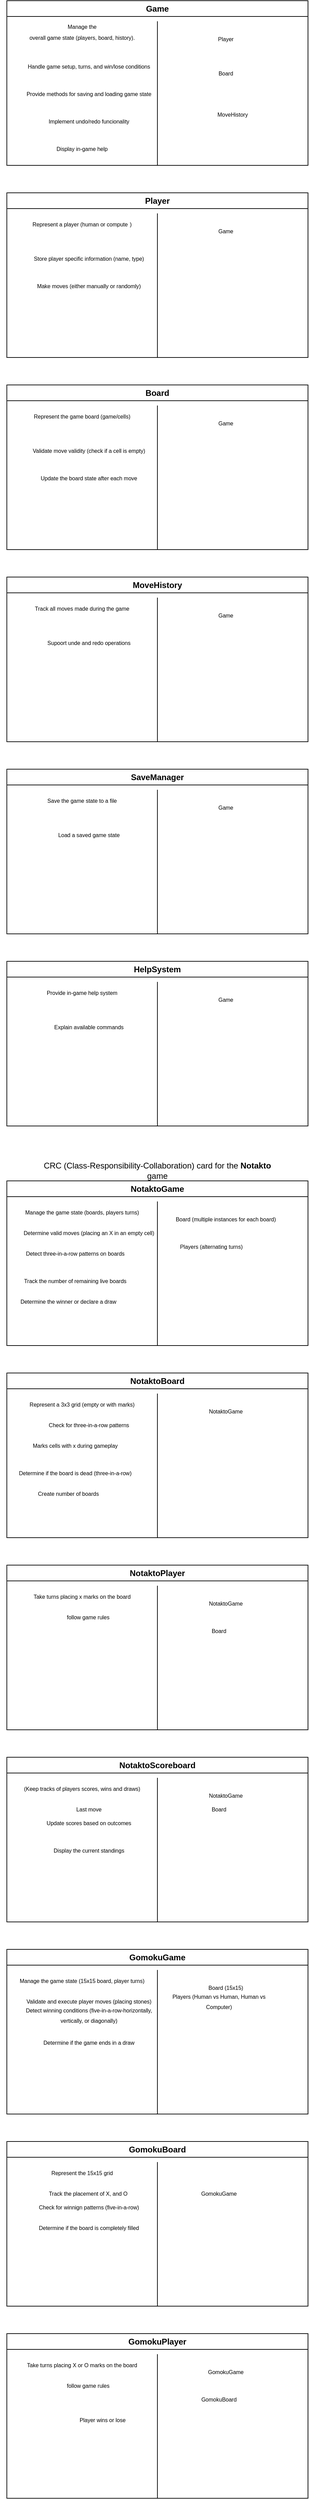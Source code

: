 <mxfile version="24.7.6">
  <diagram name="Page-1" id="eZLTS7B-tRtcESGNVpIM">
    <mxGraphModel dx="1050" dy="-543" grid="1" gridSize="10" guides="1" tooltips="1" connect="1" arrows="1" fold="1" page="1" pageScale="1" pageWidth="850" pageHeight="1100" math="0" shadow="0">
      <root>
        <mxCell id="0" />
        <mxCell id="1" parent="0" />
        <mxCell id="lXgtdQ9EWLSVNxKfQJXl-28" value="Game" style="swimlane;whiteSpace=wrap;html=1;" vertex="1" parent="1">
          <mxGeometry x="80" y="1120" width="440" height="240" as="geometry">
            <mxRectangle x="80" y="1120" width="70" height="30" as="alternateBounds" />
          </mxGeometry>
        </mxCell>
        <mxCell id="lXgtdQ9EWLSVNxKfQJXl-30" value="&lt;span style=&quot;line-height: 115%; font-family: Aptos, sans-serif;&quot;&gt;&lt;font style=&quot;font-size: 8px;&quot;&gt;Manage the&lt;br/&gt;overall game state (players, board, history).&lt;/font&gt;&lt;/span&gt;" style="text;html=1;align=center;verticalAlign=middle;whiteSpace=wrap;rounded=0;" vertex="1" parent="lXgtdQ9EWLSVNxKfQJXl-28">
          <mxGeometry x="10" y="30" width="200" height="30" as="geometry" />
        </mxCell>
        <mxCell id="lXgtdQ9EWLSVNxKfQJXl-31" value="&lt;font face=&quot;Aptos, sans-serif&quot;&gt;&lt;span style=&quot;font-size: 8px;&quot;&gt;Handle game setup, turns, and win/lose conditions&lt;/span&gt;&lt;/font&gt;" style="text;html=1;align=center;verticalAlign=middle;whiteSpace=wrap;rounded=0;" vertex="1" parent="lXgtdQ9EWLSVNxKfQJXl-28">
          <mxGeometry x="20" y="80" width="200" height="30" as="geometry" />
        </mxCell>
        <mxCell id="lXgtdQ9EWLSVNxKfQJXl-32" value="&lt;font face=&quot;Aptos, sans-serif&quot;&gt;&lt;span style=&quot;font-size: 8px;&quot;&gt;Provide methods for saving and loading game state&lt;/span&gt;&lt;/font&gt;" style="text;html=1;align=center;verticalAlign=middle;whiteSpace=wrap;rounded=0;" vertex="1" parent="lXgtdQ9EWLSVNxKfQJXl-28">
          <mxGeometry x="20" y="120" width="200" height="30" as="geometry" />
        </mxCell>
        <mxCell id="lXgtdQ9EWLSVNxKfQJXl-33" value="&lt;font face=&quot;Aptos, sans-serif&quot;&gt;&lt;span style=&quot;font-size: 8px;&quot;&gt;Implement undo/redo funcionality&lt;/span&gt;&lt;/font&gt;" style="text;html=1;align=center;verticalAlign=middle;whiteSpace=wrap;rounded=0;" vertex="1" parent="lXgtdQ9EWLSVNxKfQJXl-28">
          <mxGeometry x="20" y="160" width="200" height="30" as="geometry" />
        </mxCell>
        <mxCell id="lXgtdQ9EWLSVNxKfQJXl-34" value="&lt;font face=&quot;Aptos, sans-serif&quot;&gt;&lt;span style=&quot;font-size: 8px;&quot;&gt;Display in-game help&lt;/span&gt;&lt;/font&gt;" style="text;html=1;align=center;verticalAlign=middle;whiteSpace=wrap;rounded=0;" vertex="1" parent="lXgtdQ9EWLSVNxKfQJXl-28">
          <mxGeometry x="10" y="200" width="200" height="30" as="geometry" />
        </mxCell>
        <mxCell id="lXgtdQ9EWLSVNxKfQJXl-35" value="&lt;font face=&quot;Aptos, sans-serif&quot;&gt;&lt;span style=&quot;font-size: 8px;&quot;&gt;Player&lt;/span&gt;&lt;/font&gt;" style="text;html=1;align=center;verticalAlign=middle;whiteSpace=wrap;rounded=0;" vertex="1" parent="lXgtdQ9EWLSVNxKfQJXl-28">
          <mxGeometry x="240" y="40" width="160" height="30" as="geometry" />
        </mxCell>
        <mxCell id="lXgtdQ9EWLSVNxKfQJXl-36" value="&lt;font face=&quot;Aptos, sans-serif&quot;&gt;&lt;span style=&quot;font-size: 8px;&quot;&gt;Board&lt;/span&gt;&lt;/font&gt;" style="text;html=1;align=center;verticalAlign=middle;whiteSpace=wrap;rounded=0;" vertex="1" parent="lXgtdQ9EWLSVNxKfQJXl-28">
          <mxGeometry x="240" y="90" width="160" height="30" as="geometry" />
        </mxCell>
        <mxCell id="lXgtdQ9EWLSVNxKfQJXl-37" value="&lt;font face=&quot;Aptos, sans-serif&quot;&gt;&lt;span style=&quot;font-size: 8px;&quot;&gt;MoveHistory&lt;/span&gt;&lt;/font&gt;" style="text;html=1;align=center;verticalAlign=middle;whiteSpace=wrap;rounded=0;" vertex="1" parent="lXgtdQ9EWLSVNxKfQJXl-28">
          <mxGeometry x="250" y="150" width="160" height="30" as="geometry" />
        </mxCell>
        <mxCell id="lXgtdQ9EWLSVNxKfQJXl-29" value="" style="endArrow=none;html=1;rounded=0;exitX=0.5;exitY=1;exitDx=0;exitDy=0;" edge="1" parent="1" source="lXgtdQ9EWLSVNxKfQJXl-28">
          <mxGeometry width="50" height="50" relative="1" as="geometry">
            <mxPoint x="400" y="1270" as="sourcePoint" />
            <mxPoint x="300" y="1150" as="targetPoint" />
          </mxGeometry>
        </mxCell>
        <mxCell id="lXgtdQ9EWLSVNxKfQJXl-38" value="Player" style="swimlane;whiteSpace=wrap;html=1;" vertex="1" parent="1">
          <mxGeometry x="80" y="1400" width="440" height="240" as="geometry">
            <mxRectangle x="80" y="1120" width="70" height="30" as="alternateBounds" />
          </mxGeometry>
        </mxCell>
        <mxCell id="lXgtdQ9EWLSVNxKfQJXl-39" value="&lt;font face=&quot;Aptos, sans-serif&quot;&gt;&lt;span style=&quot;font-size: 8px;&quot;&gt;Represent a player (human or compute&lt;span style=&quot;white-space: pre;&quot;&gt;&#x9;&lt;/span&gt;)&lt;/span&gt;&lt;/font&gt;" style="text;html=1;align=center;verticalAlign=middle;whiteSpace=wrap;rounded=0;" vertex="1" parent="lXgtdQ9EWLSVNxKfQJXl-38">
          <mxGeometry x="10" y="30" width="200" height="30" as="geometry" />
        </mxCell>
        <mxCell id="lXgtdQ9EWLSVNxKfQJXl-40" value="&lt;font face=&quot;Aptos, sans-serif&quot;&gt;&lt;span style=&quot;font-size: 8px;&quot;&gt;Store player specific information (name, type)&lt;/span&gt;&lt;/font&gt;" style="text;html=1;align=center;verticalAlign=middle;whiteSpace=wrap;rounded=0;" vertex="1" parent="lXgtdQ9EWLSVNxKfQJXl-38">
          <mxGeometry x="20" y="80" width="200" height="30" as="geometry" />
        </mxCell>
        <mxCell id="lXgtdQ9EWLSVNxKfQJXl-41" value="&lt;font face=&quot;Aptos, sans-serif&quot;&gt;&lt;span style=&quot;font-size: 8px;&quot;&gt;Make moves (either manually or randomly)&lt;/span&gt;&lt;/font&gt;" style="text;html=1;align=center;verticalAlign=middle;whiteSpace=wrap;rounded=0;" vertex="1" parent="lXgtdQ9EWLSVNxKfQJXl-38">
          <mxGeometry x="20" y="120" width="200" height="30" as="geometry" />
        </mxCell>
        <mxCell id="lXgtdQ9EWLSVNxKfQJXl-44" value="&lt;font face=&quot;Aptos, sans-serif&quot;&gt;&lt;span style=&quot;font-size: 8px;&quot;&gt;Game&lt;/span&gt;&lt;/font&gt;" style="text;html=1;align=center;verticalAlign=middle;whiteSpace=wrap;rounded=0;" vertex="1" parent="lXgtdQ9EWLSVNxKfQJXl-38">
          <mxGeometry x="240" y="40" width="160" height="30" as="geometry" />
        </mxCell>
        <mxCell id="lXgtdQ9EWLSVNxKfQJXl-47" value="" style="endArrow=none;html=1;rounded=0;exitX=0.5;exitY=1;exitDx=0;exitDy=0;" edge="1" parent="1" source="lXgtdQ9EWLSVNxKfQJXl-38">
          <mxGeometry width="50" height="50" relative="1" as="geometry">
            <mxPoint x="400" y="1550" as="sourcePoint" />
            <mxPoint x="300" y="1430" as="targetPoint" />
          </mxGeometry>
        </mxCell>
        <mxCell id="lXgtdQ9EWLSVNxKfQJXl-48" value="Board" style="swimlane;whiteSpace=wrap;html=1;startSize=23;" vertex="1" parent="1">
          <mxGeometry x="80" y="1680" width="440" height="240" as="geometry">
            <mxRectangle x="80" y="1120" width="70" height="30" as="alternateBounds" />
          </mxGeometry>
        </mxCell>
        <mxCell id="lXgtdQ9EWLSVNxKfQJXl-49" value="&lt;font face=&quot;Aptos, sans-serif&quot;&gt;&lt;span style=&quot;font-size: 8px;&quot;&gt;Represent the game board (game/cells)&lt;/span&gt;&lt;/font&gt;" style="text;html=1;align=center;verticalAlign=middle;whiteSpace=wrap;rounded=0;" vertex="1" parent="lXgtdQ9EWLSVNxKfQJXl-48">
          <mxGeometry x="10" y="30" width="200" height="30" as="geometry" />
        </mxCell>
        <mxCell id="lXgtdQ9EWLSVNxKfQJXl-50" value="&lt;font face=&quot;Aptos, sans-serif&quot;&gt;&lt;span style=&quot;font-size: 8px;&quot;&gt;Validate move validity (check if a cell is empty)&lt;/span&gt;&lt;/font&gt;" style="text;html=1;align=center;verticalAlign=middle;whiteSpace=wrap;rounded=0;" vertex="1" parent="lXgtdQ9EWLSVNxKfQJXl-48">
          <mxGeometry x="20" y="80" width="200" height="30" as="geometry" />
        </mxCell>
        <mxCell id="lXgtdQ9EWLSVNxKfQJXl-51" value="&lt;font face=&quot;Aptos, sans-serif&quot;&gt;&lt;span style=&quot;font-size: 8px;&quot;&gt;Update the board state after each move&lt;/span&gt;&lt;/font&gt;" style="text;html=1;align=center;verticalAlign=middle;whiteSpace=wrap;rounded=0;" vertex="1" parent="lXgtdQ9EWLSVNxKfQJXl-48">
          <mxGeometry x="20" y="120" width="200" height="30" as="geometry" />
        </mxCell>
        <mxCell id="lXgtdQ9EWLSVNxKfQJXl-52" value="&lt;font face=&quot;Aptos, sans-serif&quot;&gt;&lt;span style=&quot;font-size: 8px;&quot;&gt;Game&lt;/span&gt;&lt;/font&gt;" style="text;html=1;align=center;verticalAlign=middle;whiteSpace=wrap;rounded=0;" vertex="1" parent="lXgtdQ9EWLSVNxKfQJXl-48">
          <mxGeometry x="240" y="40" width="160" height="30" as="geometry" />
        </mxCell>
        <mxCell id="lXgtdQ9EWLSVNxKfQJXl-53" value="" style="endArrow=none;html=1;rounded=0;exitX=0.5;exitY=1;exitDx=0;exitDy=0;" edge="1" parent="1" source="lXgtdQ9EWLSVNxKfQJXl-48">
          <mxGeometry width="50" height="50" relative="1" as="geometry">
            <mxPoint x="400" y="1830" as="sourcePoint" />
            <mxPoint x="300" y="1710" as="targetPoint" />
          </mxGeometry>
        </mxCell>
        <mxCell id="lXgtdQ9EWLSVNxKfQJXl-54" value="MoveHistory" style="swimlane;whiteSpace=wrap;html=1;startSize=23;" vertex="1" parent="1">
          <mxGeometry x="80" y="1960" width="440" height="240" as="geometry">
            <mxRectangle x="80" y="1120" width="70" height="30" as="alternateBounds" />
          </mxGeometry>
        </mxCell>
        <mxCell id="lXgtdQ9EWLSVNxKfQJXl-55" value="&lt;font face=&quot;Aptos, sans-serif&quot;&gt;&lt;span style=&quot;font-size: 8px;&quot;&gt;Track all moves made during the game&lt;/span&gt;&lt;/font&gt;" style="text;html=1;align=center;verticalAlign=middle;whiteSpace=wrap;rounded=0;" vertex="1" parent="lXgtdQ9EWLSVNxKfQJXl-54">
          <mxGeometry x="10" y="30" width="200" height="30" as="geometry" />
        </mxCell>
        <mxCell id="lXgtdQ9EWLSVNxKfQJXl-56" value="&lt;font face=&quot;Aptos, sans-serif&quot;&gt;&lt;span style=&quot;font-size: 8px;&quot;&gt;Supoort unde and redo operations&lt;/span&gt;&lt;/font&gt;" style="text;html=1;align=center;verticalAlign=middle;whiteSpace=wrap;rounded=0;" vertex="1" parent="lXgtdQ9EWLSVNxKfQJXl-54">
          <mxGeometry x="20" y="80" width="200" height="30" as="geometry" />
        </mxCell>
        <mxCell id="lXgtdQ9EWLSVNxKfQJXl-58" value="&lt;font face=&quot;Aptos, sans-serif&quot;&gt;&lt;span style=&quot;font-size: 8px;&quot;&gt;Game&lt;/span&gt;&lt;/font&gt;" style="text;html=1;align=center;verticalAlign=middle;whiteSpace=wrap;rounded=0;" vertex="1" parent="lXgtdQ9EWLSVNxKfQJXl-54">
          <mxGeometry x="240" y="40" width="160" height="30" as="geometry" />
        </mxCell>
        <mxCell id="lXgtdQ9EWLSVNxKfQJXl-59" value="" style="endArrow=none;html=1;rounded=0;exitX=0.5;exitY=1;exitDx=0;exitDy=0;" edge="1" parent="1" source="lXgtdQ9EWLSVNxKfQJXl-54">
          <mxGeometry width="50" height="50" relative="1" as="geometry">
            <mxPoint x="400" y="2110" as="sourcePoint" />
            <mxPoint x="300" y="1990" as="targetPoint" />
          </mxGeometry>
        </mxCell>
        <mxCell id="lXgtdQ9EWLSVNxKfQJXl-60" value="SaveManager" style="swimlane;whiteSpace=wrap;html=1;startSize=23;" vertex="1" parent="1">
          <mxGeometry x="80" y="2240" width="440" height="240" as="geometry">
            <mxRectangle x="80" y="1120" width="70" height="30" as="alternateBounds" />
          </mxGeometry>
        </mxCell>
        <mxCell id="lXgtdQ9EWLSVNxKfQJXl-61" value="&lt;font face=&quot;Aptos, sans-serif&quot;&gt;&lt;span style=&quot;font-size: 8px;&quot;&gt;Save the game state to a file&lt;/span&gt;&lt;/font&gt;" style="text;html=1;align=center;verticalAlign=middle;whiteSpace=wrap;rounded=0;" vertex="1" parent="lXgtdQ9EWLSVNxKfQJXl-60">
          <mxGeometry x="10" y="30" width="200" height="30" as="geometry" />
        </mxCell>
        <mxCell id="lXgtdQ9EWLSVNxKfQJXl-62" value="&lt;font face=&quot;Aptos, sans-serif&quot;&gt;&lt;span style=&quot;font-size: 8px;&quot;&gt;Load a saved game state&lt;/span&gt;&lt;/font&gt;" style="text;html=1;align=center;verticalAlign=middle;whiteSpace=wrap;rounded=0;" vertex="1" parent="lXgtdQ9EWLSVNxKfQJXl-60">
          <mxGeometry x="20" y="80" width="200" height="30" as="geometry" />
        </mxCell>
        <mxCell id="lXgtdQ9EWLSVNxKfQJXl-63" value="&lt;font face=&quot;Aptos, sans-serif&quot;&gt;&lt;span style=&quot;font-size: 8px;&quot;&gt;Game&lt;/span&gt;&lt;/font&gt;" style="text;html=1;align=center;verticalAlign=middle;whiteSpace=wrap;rounded=0;" vertex="1" parent="lXgtdQ9EWLSVNxKfQJXl-60">
          <mxGeometry x="240" y="40" width="160" height="30" as="geometry" />
        </mxCell>
        <mxCell id="lXgtdQ9EWLSVNxKfQJXl-64" value="" style="endArrow=none;html=1;rounded=0;exitX=0.5;exitY=1;exitDx=0;exitDy=0;" edge="1" parent="1" source="lXgtdQ9EWLSVNxKfQJXl-60">
          <mxGeometry width="50" height="50" relative="1" as="geometry">
            <mxPoint x="400" y="2390" as="sourcePoint" />
            <mxPoint x="300" y="2270" as="targetPoint" />
          </mxGeometry>
        </mxCell>
        <mxCell id="lXgtdQ9EWLSVNxKfQJXl-65" value="HelpSystem" style="swimlane;whiteSpace=wrap;html=1;startSize=23;" vertex="1" parent="1">
          <mxGeometry x="80" y="2520" width="440" height="240" as="geometry">
            <mxRectangle x="80" y="1120" width="70" height="30" as="alternateBounds" />
          </mxGeometry>
        </mxCell>
        <mxCell id="lXgtdQ9EWLSVNxKfQJXl-66" value="&lt;font face=&quot;Aptos, sans-serif&quot;&gt;&lt;span style=&quot;font-size: 8px;&quot;&gt;Provide in-game help system&lt;/span&gt;&lt;/font&gt;" style="text;html=1;align=center;verticalAlign=middle;whiteSpace=wrap;rounded=0;" vertex="1" parent="lXgtdQ9EWLSVNxKfQJXl-65">
          <mxGeometry x="10" y="30" width="200" height="30" as="geometry" />
        </mxCell>
        <mxCell id="lXgtdQ9EWLSVNxKfQJXl-67" value="&lt;font face=&quot;Aptos, sans-serif&quot;&gt;&lt;span style=&quot;font-size: 8px;&quot;&gt;Explain available commands&lt;/span&gt;&lt;/font&gt;" style="text;html=1;align=center;verticalAlign=middle;whiteSpace=wrap;rounded=0;" vertex="1" parent="lXgtdQ9EWLSVNxKfQJXl-65">
          <mxGeometry x="20" y="80" width="200" height="30" as="geometry" />
        </mxCell>
        <mxCell id="lXgtdQ9EWLSVNxKfQJXl-68" value="&lt;font face=&quot;Aptos, sans-serif&quot;&gt;&lt;span style=&quot;font-size: 8px;&quot;&gt;Game&lt;/span&gt;&lt;/font&gt;" style="text;html=1;align=center;verticalAlign=middle;whiteSpace=wrap;rounded=0;" vertex="1" parent="lXgtdQ9EWLSVNxKfQJXl-65">
          <mxGeometry x="240" y="40" width="160" height="30" as="geometry" />
        </mxCell>
        <mxCell id="lXgtdQ9EWLSVNxKfQJXl-69" value="" style="endArrow=none;html=1;rounded=0;exitX=0.5;exitY=1;exitDx=0;exitDy=0;" edge="1" parent="1" source="lXgtdQ9EWLSVNxKfQJXl-65">
          <mxGeometry width="50" height="50" relative="1" as="geometry">
            <mxPoint x="400" y="2670" as="sourcePoint" />
            <mxPoint x="300" y="2550" as="targetPoint" />
          </mxGeometry>
        </mxCell>
        <mxCell id="lXgtdQ9EWLSVNxKfQJXl-70" value="&lt;p class=&quot;MsoNormal&quot;&gt;CRC (Class-Responsibility-Collaboration) card for the &lt;b&gt;Notakto&lt;/b&gt;&lt;br/&gt;game&lt;/p&gt;" style="text;html=1;align=center;verticalAlign=middle;whiteSpace=wrap;rounded=0;" vertex="1" parent="1">
          <mxGeometry x="80" y="2810" width="440" height="30" as="geometry" />
        </mxCell>
        <mxCell id="lXgtdQ9EWLSVNxKfQJXl-71" value="NotaktoGame" style="swimlane;whiteSpace=wrap;html=1;startSize=23;" vertex="1" parent="1">
          <mxGeometry x="80" y="2840" width="440" height="240" as="geometry">
            <mxRectangle x="80" y="1120" width="70" height="30" as="alternateBounds" />
          </mxGeometry>
        </mxCell>
        <mxCell id="lXgtdQ9EWLSVNxKfQJXl-72" value="&lt;font face=&quot;Aptos, sans-serif&quot;&gt;&lt;span style=&quot;font-size: 8px;&quot;&gt;Manage the game state (boards, players turns)&lt;/span&gt;&lt;/font&gt;" style="text;html=1;align=center;verticalAlign=middle;whiteSpace=wrap;rounded=0;" vertex="1" parent="lXgtdQ9EWLSVNxKfQJXl-71">
          <mxGeometry x="10" y="30" width="200" height="30" as="geometry" />
        </mxCell>
        <mxCell id="lXgtdQ9EWLSVNxKfQJXl-73" value="&lt;font face=&quot;Aptos, sans-serif&quot;&gt;&lt;span style=&quot;font-size: 8px;&quot;&gt;Determine valid moves (placing an X in an empty cell)&lt;/span&gt;&lt;/font&gt;" style="text;html=1;align=center;verticalAlign=middle;whiteSpace=wrap;rounded=0;" vertex="1" parent="lXgtdQ9EWLSVNxKfQJXl-71">
          <mxGeometry x="20" y="60" width="200" height="30" as="geometry" />
        </mxCell>
        <mxCell id="lXgtdQ9EWLSVNxKfQJXl-74" value="&lt;font face=&quot;Aptos, sans-serif&quot;&gt;&lt;span style=&quot;font-size: 8px;&quot;&gt;Board (multiple instances for each board)&lt;/span&gt;&lt;/font&gt;" style="text;html=1;align=center;verticalAlign=middle;whiteSpace=wrap;rounded=0;" vertex="1" parent="lXgtdQ9EWLSVNxKfQJXl-71">
          <mxGeometry x="240" y="40" width="160" height="30" as="geometry" />
        </mxCell>
        <mxCell id="lXgtdQ9EWLSVNxKfQJXl-76" value="&lt;font face=&quot;Aptos, sans-serif&quot;&gt;&lt;span style=&quot;font-size: 8px;&quot;&gt;Detect three-in-a-row patterns on boards&lt;/span&gt;&lt;/font&gt;" style="text;html=1;align=center;verticalAlign=middle;whiteSpace=wrap;rounded=0;" vertex="1" parent="lXgtdQ9EWLSVNxKfQJXl-71">
          <mxGeometry y="90" width="200" height="30" as="geometry" />
        </mxCell>
        <mxCell id="lXgtdQ9EWLSVNxKfQJXl-77" value="&lt;font face=&quot;Aptos, sans-serif&quot;&gt;&lt;span style=&quot;font-size: 8px;&quot;&gt;Track the number of remaining live boards&lt;/span&gt;&lt;/font&gt;" style="text;html=1;align=center;verticalAlign=middle;whiteSpace=wrap;rounded=0;" vertex="1" parent="lXgtdQ9EWLSVNxKfQJXl-71">
          <mxGeometry y="130" width="200" height="30" as="geometry" />
        </mxCell>
        <mxCell id="lXgtdQ9EWLSVNxKfQJXl-78" value="&lt;font face=&quot;Aptos, sans-serif&quot;&gt;&lt;span style=&quot;font-size: 8px;&quot;&gt;Determine the winner or declare a draw&lt;/span&gt;&lt;/font&gt;" style="text;html=1;align=center;verticalAlign=middle;whiteSpace=wrap;rounded=0;" vertex="1" parent="lXgtdQ9EWLSVNxKfQJXl-71">
          <mxGeometry x="-10" y="160" width="200" height="30" as="geometry" />
        </mxCell>
        <mxCell id="lXgtdQ9EWLSVNxKfQJXl-79" value="&lt;font face=&quot;Aptos, sans-serif&quot;&gt;&lt;span style=&quot;font-size: 8px;&quot;&gt;Players (alternating turns)&amp;nbsp;&lt;/span&gt;&lt;/font&gt;" style="text;html=1;align=center;verticalAlign=middle;whiteSpace=wrap;rounded=0;" vertex="1" parent="lXgtdQ9EWLSVNxKfQJXl-71">
          <mxGeometry x="220" y="80" width="160" height="30" as="geometry" />
        </mxCell>
        <mxCell id="lXgtdQ9EWLSVNxKfQJXl-75" value="" style="endArrow=none;html=1;rounded=0;exitX=0.5;exitY=1;exitDx=0;exitDy=0;" edge="1" parent="1" source="lXgtdQ9EWLSVNxKfQJXl-71">
          <mxGeometry width="50" height="50" relative="1" as="geometry">
            <mxPoint x="400" y="2990" as="sourcePoint" />
            <mxPoint x="300" y="2870" as="targetPoint" />
          </mxGeometry>
        </mxCell>
        <mxCell id="lXgtdQ9EWLSVNxKfQJXl-80" value="NotaktoBoard" style="swimlane;whiteSpace=wrap;html=1;startSize=23;" vertex="1" parent="1">
          <mxGeometry x="80" y="3120" width="440" height="240" as="geometry">
            <mxRectangle x="80" y="1120" width="70" height="30" as="alternateBounds" />
          </mxGeometry>
        </mxCell>
        <mxCell id="lXgtdQ9EWLSVNxKfQJXl-81" value="&lt;font face=&quot;Aptos, sans-serif&quot;&gt;&lt;span style=&quot;font-size: 8px;&quot;&gt;Represent a 3x3 grid (empty or with marks)&lt;/span&gt;&lt;/font&gt;" style="text;html=1;align=center;verticalAlign=middle;whiteSpace=wrap;rounded=0;" vertex="1" parent="lXgtdQ9EWLSVNxKfQJXl-80">
          <mxGeometry x="10" y="30" width="200" height="30" as="geometry" />
        </mxCell>
        <mxCell id="lXgtdQ9EWLSVNxKfQJXl-82" value="&lt;font face=&quot;Aptos, sans-serif&quot;&gt;&lt;span style=&quot;font-size: 8px;&quot;&gt;Check for three-in-a-row patterns&lt;/span&gt;&lt;/font&gt;" style="text;html=1;align=center;verticalAlign=middle;whiteSpace=wrap;rounded=0;" vertex="1" parent="lXgtdQ9EWLSVNxKfQJXl-80">
          <mxGeometry x="20" y="60" width="200" height="30" as="geometry" />
        </mxCell>
        <mxCell id="lXgtdQ9EWLSVNxKfQJXl-83" value="&lt;font face=&quot;Aptos, sans-serif&quot;&gt;&lt;span style=&quot;font-size: 8px;&quot;&gt;NotaktoGame&lt;/span&gt;&lt;/font&gt;" style="text;html=1;align=center;verticalAlign=middle;whiteSpace=wrap;rounded=0;" vertex="1" parent="lXgtdQ9EWLSVNxKfQJXl-80">
          <mxGeometry x="240" y="40" width="160" height="30" as="geometry" />
        </mxCell>
        <mxCell id="lXgtdQ9EWLSVNxKfQJXl-84" value="&lt;font face=&quot;Aptos, sans-serif&quot;&gt;&lt;span style=&quot;font-size: 8px;&quot;&gt;Marks cells with x during gameplay&lt;/span&gt;&lt;/font&gt;" style="text;html=1;align=center;verticalAlign=middle;whiteSpace=wrap;rounded=0;" vertex="1" parent="lXgtdQ9EWLSVNxKfQJXl-80">
          <mxGeometry y="90" width="200" height="30" as="geometry" />
        </mxCell>
        <mxCell id="lXgtdQ9EWLSVNxKfQJXl-85" value="&lt;font face=&quot;Aptos, sans-serif&quot;&gt;&lt;span style=&quot;font-size: 8px;&quot;&gt;Determine if the board is dead (three-in-a-row)&lt;/span&gt;&lt;/font&gt;" style="text;html=1;align=center;verticalAlign=middle;whiteSpace=wrap;rounded=0;" vertex="1" parent="lXgtdQ9EWLSVNxKfQJXl-80">
          <mxGeometry y="130" width="200" height="30" as="geometry" />
        </mxCell>
        <mxCell id="lXgtdQ9EWLSVNxKfQJXl-86" value="&lt;font face=&quot;Aptos, sans-serif&quot;&gt;&lt;span style=&quot;font-size: 8px;&quot;&gt;Create number of boards&lt;/span&gt;&lt;/font&gt;" style="text;html=1;align=center;verticalAlign=middle;whiteSpace=wrap;rounded=0;" vertex="1" parent="lXgtdQ9EWLSVNxKfQJXl-80">
          <mxGeometry x="-10" y="160" width="200" height="30" as="geometry" />
        </mxCell>
        <mxCell id="lXgtdQ9EWLSVNxKfQJXl-88" value="" style="endArrow=none;html=1;rounded=0;exitX=0.5;exitY=1;exitDx=0;exitDy=0;" edge="1" parent="1" source="lXgtdQ9EWLSVNxKfQJXl-80">
          <mxGeometry width="50" height="50" relative="1" as="geometry">
            <mxPoint x="400" y="3270" as="sourcePoint" />
            <mxPoint x="300" y="3150" as="targetPoint" />
          </mxGeometry>
        </mxCell>
        <mxCell id="lXgtdQ9EWLSVNxKfQJXl-89" value="NotaktoPlayer" style="swimlane;whiteSpace=wrap;html=1;startSize=23;" vertex="1" parent="1">
          <mxGeometry x="80" y="3400" width="440" height="240" as="geometry">
            <mxRectangle x="80" y="1120" width="70" height="30" as="alternateBounds" />
          </mxGeometry>
        </mxCell>
        <mxCell id="lXgtdQ9EWLSVNxKfQJXl-90" value="&lt;font face=&quot;Aptos, sans-serif&quot;&gt;&lt;span style=&quot;font-size: 8px;&quot;&gt;Take turns placing x marks on the board&lt;/span&gt;&lt;/font&gt;" style="text;html=1;align=center;verticalAlign=middle;whiteSpace=wrap;rounded=0;" vertex="1" parent="lXgtdQ9EWLSVNxKfQJXl-89">
          <mxGeometry x="10" y="30" width="200" height="30" as="geometry" />
        </mxCell>
        <mxCell id="lXgtdQ9EWLSVNxKfQJXl-91" value="&lt;font face=&quot;Aptos, sans-serif&quot;&gt;&lt;span style=&quot;font-size: 8px;&quot;&gt;follow game rules&amp;nbsp;&lt;/span&gt;&lt;/font&gt;" style="text;html=1;align=center;verticalAlign=middle;whiteSpace=wrap;rounded=0;" vertex="1" parent="lXgtdQ9EWLSVNxKfQJXl-89">
          <mxGeometry x="20" y="60" width="200" height="30" as="geometry" />
        </mxCell>
        <mxCell id="lXgtdQ9EWLSVNxKfQJXl-92" value="&lt;font face=&quot;Aptos, sans-serif&quot;&gt;&lt;span style=&quot;font-size: 8px;&quot;&gt;NotaktoGame&lt;/span&gt;&lt;/font&gt;" style="text;html=1;align=center;verticalAlign=middle;whiteSpace=wrap;rounded=0;" vertex="1" parent="lXgtdQ9EWLSVNxKfQJXl-89">
          <mxGeometry x="240" y="40" width="160" height="30" as="geometry" />
        </mxCell>
        <mxCell id="lXgtdQ9EWLSVNxKfQJXl-104" value="&lt;font face=&quot;Aptos, sans-serif&quot;&gt;&lt;span style=&quot;font-size: 8px;&quot;&gt;Board&lt;/span&gt;&lt;/font&gt;" style="text;html=1;align=center;verticalAlign=middle;whiteSpace=wrap;rounded=0;" vertex="1" parent="lXgtdQ9EWLSVNxKfQJXl-89">
          <mxGeometry x="230" y="80" width="160" height="30" as="geometry" />
        </mxCell>
        <mxCell id="lXgtdQ9EWLSVNxKfQJXl-96" value="" style="endArrow=none;html=1;rounded=0;exitX=0.5;exitY=1;exitDx=0;exitDy=0;" edge="1" parent="1" source="lXgtdQ9EWLSVNxKfQJXl-89">
          <mxGeometry width="50" height="50" relative="1" as="geometry">
            <mxPoint x="400" y="3550" as="sourcePoint" />
            <mxPoint x="300" y="3430" as="targetPoint" />
          </mxGeometry>
        </mxCell>
        <mxCell id="lXgtdQ9EWLSVNxKfQJXl-97" value="NotaktoScoreboard" style="swimlane;whiteSpace=wrap;html=1;startSize=23;" vertex="1" parent="1">
          <mxGeometry x="80" y="3680" width="440" height="240" as="geometry">
            <mxRectangle x="80" y="1120" width="70" height="30" as="alternateBounds" />
          </mxGeometry>
        </mxCell>
        <mxCell id="lXgtdQ9EWLSVNxKfQJXl-98" value="&lt;font face=&quot;Aptos, sans-serif&quot;&gt;&lt;span style=&quot;font-size: 8px;&quot;&gt;(Keep tracks of players scores, wins and draws)&lt;/span&gt;&lt;/font&gt;" style="text;html=1;align=center;verticalAlign=middle;whiteSpace=wrap;rounded=0;" vertex="1" parent="lXgtdQ9EWLSVNxKfQJXl-97">
          <mxGeometry x="10" y="30" width="200" height="30" as="geometry" />
        </mxCell>
        <mxCell id="lXgtdQ9EWLSVNxKfQJXl-99" value="&lt;font face=&quot;Aptos, sans-serif&quot;&gt;&lt;span style=&quot;font-size: 8px;&quot;&gt;Last move&lt;/span&gt;&lt;/font&gt;" style="text;html=1;align=center;verticalAlign=middle;whiteSpace=wrap;rounded=0;" vertex="1" parent="lXgtdQ9EWLSVNxKfQJXl-97">
          <mxGeometry x="20" y="60" width="200" height="30" as="geometry" />
        </mxCell>
        <mxCell id="lXgtdQ9EWLSVNxKfQJXl-100" value="&lt;font face=&quot;Aptos, sans-serif&quot;&gt;&lt;span style=&quot;font-size: 8px;&quot;&gt;NotaktoGame&lt;/span&gt;&lt;/font&gt;" style="text;html=1;align=center;verticalAlign=middle;whiteSpace=wrap;rounded=0;" vertex="1" parent="lXgtdQ9EWLSVNxKfQJXl-97">
          <mxGeometry x="240" y="40" width="160" height="30" as="geometry" />
        </mxCell>
        <mxCell id="lXgtdQ9EWLSVNxKfQJXl-102" value="&lt;font face=&quot;Aptos, sans-serif&quot;&gt;&lt;span style=&quot;font-size: 8px;&quot;&gt;Update scores based on outcomes&lt;/span&gt;&lt;/font&gt;" style="text;html=1;align=center;verticalAlign=middle;whiteSpace=wrap;rounded=0;" vertex="1" parent="lXgtdQ9EWLSVNxKfQJXl-97">
          <mxGeometry x="20" y="80" width="200" height="30" as="geometry" />
        </mxCell>
        <mxCell id="lXgtdQ9EWLSVNxKfQJXl-103" value="&lt;font style=&quot;font-size: 8px;&quot;&gt;Display the current standings&lt;/font&gt;" style="text;html=1;align=center;verticalAlign=middle;whiteSpace=wrap;rounded=0;" vertex="1" parent="lXgtdQ9EWLSVNxKfQJXl-97">
          <mxGeometry x="20" y="120" width="200" height="30" as="geometry" />
        </mxCell>
        <mxCell id="lXgtdQ9EWLSVNxKfQJXl-105" value="&lt;font face=&quot;Aptos, sans-serif&quot;&gt;&lt;span style=&quot;font-size: 8px;&quot;&gt;Board&lt;/span&gt;&lt;/font&gt;" style="text;html=1;align=center;verticalAlign=middle;whiteSpace=wrap;rounded=0;" vertex="1" parent="lXgtdQ9EWLSVNxKfQJXl-97">
          <mxGeometry x="230" y="60" width="160" height="30" as="geometry" />
        </mxCell>
        <mxCell id="lXgtdQ9EWLSVNxKfQJXl-101" value="" style="endArrow=none;html=1;rounded=0;exitX=0.5;exitY=1;exitDx=0;exitDy=0;" edge="1" parent="1" source="lXgtdQ9EWLSVNxKfQJXl-97">
          <mxGeometry width="50" height="50" relative="1" as="geometry">
            <mxPoint x="400" y="3830" as="sourcePoint" />
            <mxPoint x="300" y="3710" as="targetPoint" />
          </mxGeometry>
        </mxCell>
        <mxCell id="lXgtdQ9EWLSVNxKfQJXl-107" value="GomokuGame" style="swimlane;whiteSpace=wrap;html=1;startSize=23;" vertex="1" parent="1">
          <mxGeometry x="80" y="3960" width="440" height="240" as="geometry">
            <mxRectangle x="80" y="1120" width="70" height="30" as="alternateBounds" />
          </mxGeometry>
        </mxCell>
        <mxCell id="lXgtdQ9EWLSVNxKfQJXl-108" value="&lt;font face=&quot;Aptos, sans-serif&quot;&gt;&lt;span style=&quot;font-size: 8px;&quot;&gt;Manage the game state (15x15 board, player turns)&lt;/span&gt;&lt;/font&gt;" style="text;html=1;align=center;verticalAlign=middle;whiteSpace=wrap;rounded=0;" vertex="1" parent="lXgtdQ9EWLSVNxKfQJXl-107">
          <mxGeometry x="10" y="30" width="200" height="30" as="geometry" />
        </mxCell>
        <mxCell id="lXgtdQ9EWLSVNxKfQJXl-109" value="&lt;font face=&quot;Aptos, sans-serif&quot;&gt;&lt;span style=&quot;font-size: 8px;&quot;&gt;Validate and execute player moves (placing stones)&lt;/span&gt;&lt;/font&gt;" style="text;html=1;align=center;verticalAlign=middle;whiteSpace=wrap;rounded=0;" vertex="1" parent="lXgtdQ9EWLSVNxKfQJXl-107">
          <mxGeometry x="20" y="60" width="200" height="30" as="geometry" />
        </mxCell>
        <mxCell id="lXgtdQ9EWLSVNxKfQJXl-110" value="&lt;font face=&quot;Aptos, sans-serif&quot;&gt;&lt;span style=&quot;font-size: 8px;&quot;&gt;Board (15x15)&lt;/span&gt;&lt;/font&gt;" style="text;html=1;align=center;verticalAlign=middle;whiteSpace=wrap;rounded=0;" vertex="1" parent="lXgtdQ9EWLSVNxKfQJXl-107">
          <mxGeometry x="240" y="40" width="160" height="30" as="geometry" />
        </mxCell>
        <mxCell id="lXgtdQ9EWLSVNxKfQJXl-111" value="&lt;font face=&quot;Aptos, sans-serif&quot;&gt;&lt;span style=&quot;font-size: 8px;&quot;&gt;Detect winning conditions (five-in-a-row-horizontally, vertically, or diagonally)&lt;/span&gt;&lt;/font&gt;" style="text;html=1;align=center;verticalAlign=middle;whiteSpace=wrap;rounded=0;" vertex="1" parent="lXgtdQ9EWLSVNxKfQJXl-107">
          <mxGeometry x="20" y="80" width="200" height="30" as="geometry" />
        </mxCell>
        <mxCell id="lXgtdQ9EWLSVNxKfQJXl-112" value="&lt;font style=&quot;font-size: 8px;&quot;&gt;Determine if the game ends in a draw&lt;/font&gt;" style="text;html=1;align=center;verticalAlign=middle;whiteSpace=wrap;rounded=0;" vertex="1" parent="lXgtdQ9EWLSVNxKfQJXl-107">
          <mxGeometry x="20" y="120" width="200" height="30" as="geometry" />
        </mxCell>
        <mxCell id="lXgtdQ9EWLSVNxKfQJXl-113" value="&lt;font face=&quot;Aptos, sans-serif&quot;&gt;&lt;span style=&quot;font-size: 8px;&quot;&gt;Players (Human vs Human, Human vs Computer)&lt;/span&gt;&lt;/font&gt;" style="text;html=1;align=center;verticalAlign=middle;whiteSpace=wrap;rounded=0;" vertex="1" parent="lXgtdQ9EWLSVNxKfQJXl-107">
          <mxGeometry x="230" y="60" width="160" height="30" as="geometry" />
        </mxCell>
        <mxCell id="lXgtdQ9EWLSVNxKfQJXl-114" value="" style="endArrow=none;html=1;rounded=0;exitX=0.5;exitY=1;exitDx=0;exitDy=0;" edge="1" parent="1" source="lXgtdQ9EWLSVNxKfQJXl-107">
          <mxGeometry width="50" height="50" relative="1" as="geometry">
            <mxPoint x="400" y="4110" as="sourcePoint" />
            <mxPoint x="300" y="3990" as="targetPoint" />
          </mxGeometry>
        </mxCell>
        <mxCell id="lXgtdQ9EWLSVNxKfQJXl-115" value="GomokuBoard" style="swimlane;whiteSpace=wrap;html=1;startSize=23;" vertex="1" parent="1">
          <mxGeometry x="80" y="4240" width="440" height="240" as="geometry">
            <mxRectangle x="80" y="1120" width="70" height="30" as="alternateBounds" />
          </mxGeometry>
        </mxCell>
        <mxCell id="lXgtdQ9EWLSVNxKfQJXl-116" value="&lt;font face=&quot;Aptos, sans-serif&quot;&gt;&lt;span style=&quot;font-size: 8px;&quot;&gt;Represent the 15x15 grid&lt;/span&gt;&lt;/font&gt;" style="text;html=1;align=center;verticalAlign=middle;whiteSpace=wrap;rounded=0;" vertex="1" parent="lXgtdQ9EWLSVNxKfQJXl-115">
          <mxGeometry x="10" y="30" width="200" height="30" as="geometry" />
        </mxCell>
        <mxCell id="lXgtdQ9EWLSVNxKfQJXl-117" value="&lt;font face=&quot;Aptos, sans-serif&quot;&gt;&lt;span style=&quot;font-size: 8px;&quot;&gt;Track the placement of X, and O&amp;nbsp;&lt;/span&gt;&lt;/font&gt;" style="text;html=1;align=center;verticalAlign=middle;whiteSpace=wrap;rounded=0;" vertex="1" parent="lXgtdQ9EWLSVNxKfQJXl-115">
          <mxGeometry x="20" y="60" width="200" height="30" as="geometry" />
        </mxCell>
        <mxCell id="lXgtdQ9EWLSVNxKfQJXl-119" value="&lt;font face=&quot;Aptos, sans-serif&quot;&gt;&lt;span style=&quot;font-size: 8px;&quot;&gt;Check for winnign patterns (five-in-a-row)&lt;/span&gt;&lt;/font&gt;" style="text;html=1;align=center;verticalAlign=middle;whiteSpace=wrap;rounded=0;" vertex="1" parent="lXgtdQ9EWLSVNxKfQJXl-115">
          <mxGeometry x="20" y="80" width="200" height="30" as="geometry" />
        </mxCell>
        <mxCell id="lXgtdQ9EWLSVNxKfQJXl-120" value="&lt;font style=&quot;font-size: 8px;&quot;&gt;Determine if the board is completely filled&lt;/font&gt;" style="text;html=1;align=center;verticalAlign=middle;whiteSpace=wrap;rounded=0;" vertex="1" parent="lXgtdQ9EWLSVNxKfQJXl-115">
          <mxGeometry x="20" y="110" width="200" height="30" as="geometry" />
        </mxCell>
        <mxCell id="lXgtdQ9EWLSVNxKfQJXl-121" value="&lt;font face=&quot;Aptos, sans-serif&quot;&gt;&lt;span style=&quot;font-size: 8px;&quot;&gt;GomokuGame&lt;/span&gt;&lt;/font&gt;" style="text;html=1;align=center;verticalAlign=middle;whiteSpace=wrap;rounded=0;" vertex="1" parent="lXgtdQ9EWLSVNxKfQJXl-115">
          <mxGeometry x="230" y="60" width="160" height="30" as="geometry" />
        </mxCell>
        <mxCell id="lXgtdQ9EWLSVNxKfQJXl-122" value="" style="endArrow=none;html=1;rounded=0;exitX=0.5;exitY=1;exitDx=0;exitDy=0;" edge="1" parent="1" source="lXgtdQ9EWLSVNxKfQJXl-115">
          <mxGeometry width="50" height="50" relative="1" as="geometry">
            <mxPoint x="400" y="4390" as="sourcePoint" />
            <mxPoint x="300" y="4270" as="targetPoint" />
          </mxGeometry>
        </mxCell>
        <mxCell id="lXgtdQ9EWLSVNxKfQJXl-123" value="GomokuPlayer" style="swimlane;whiteSpace=wrap;html=1;startSize=23;" vertex="1" parent="1">
          <mxGeometry x="80" y="4520" width="440" height="240" as="geometry">
            <mxRectangle x="80" y="1120" width="70" height="30" as="alternateBounds" />
          </mxGeometry>
        </mxCell>
        <mxCell id="lXgtdQ9EWLSVNxKfQJXl-124" value="&lt;font face=&quot;Aptos, sans-serif&quot;&gt;&lt;span style=&quot;font-size: 8px;&quot;&gt;Take turns placing X or O marks on the board&lt;/span&gt;&lt;/font&gt;" style="text;html=1;align=center;verticalAlign=middle;whiteSpace=wrap;rounded=0;" vertex="1" parent="lXgtdQ9EWLSVNxKfQJXl-123">
          <mxGeometry x="10" y="30" width="200" height="30" as="geometry" />
        </mxCell>
        <mxCell id="lXgtdQ9EWLSVNxKfQJXl-125" value="&lt;font face=&quot;Aptos, sans-serif&quot;&gt;&lt;span style=&quot;font-size: 8px;&quot;&gt;foll&lt;/span&gt;&lt;/font&gt;&lt;span style=&quot;color: rgba(0, 0, 0, 0); font-family: monospace; font-size: 0px; text-align: start; text-wrap: nowrap;&quot;&gt;%3CmxGraphModel%3E%3Croot%3E%3CmxCell%20id%3D%220%22%2F%3E%3CmxCell%20id%3D%221%22%20parent%3D%220%22%2F%3E%3CmxCell%20id%3D%222%22%20value%3D%22NotaktoPlayer%22%20style%3D%22swimlane%3BwhiteSpace%3Dwrap%3Bhtml%3D1%3BstartSize%3D23%3B%22%20vertex%3D%221%22%20parent%3D%221%22%3E%3CmxGeometry%20x%3D%2290%22%20y%3D%223410%22%20width%3D%22440%22%20height%3D%22240%22%20as%3D%22geometry%22%3E%3CmxRectangle%20x%3D%2280%22%20y%3D%221120%22%20width%3D%2270%22%20height%3D%2230%22%20as%3D%22alternateBounds%22%2F%3E%3C%2FmxGeometry%3E%3C%2FmxCell%3E%3CmxCell%20id%3D%223%22%20value%3D%22%26lt%3Bfont%20face%3D%26quot%3BAptos%2C%20sans-serif%26quot%3B%26gt%3B%26lt%3Bspan%20style%3D%26quot%3Bfont-size%3A%208px%3B%26quot%3B%26gt%3BTake%20turns%20placing%20x%20marks%20on%20the%20board%26lt%3B%2Fspan%26gt%3B%26lt%3B%2Ffont%26gt%3B%22%20style%3D%22text%3Bhtml%3D1%3Balign%3Dcenter%3BverticalAlign%3Dmiddle%3BwhiteSpace%3Dwrap%3Brounded%3D0%3B%22%20vertex%3D%221%22%20parent%3D%222%22%3E%3CmxGeometry%20x%3D%2210%22%20y%3D%2230%22%20width%3D%22200%22%20height%3D%2230%22%20as%3D%22geometry%22%2F%3E%3C%2FmxCell%3E%3CmxCell%20id%3D%224%22%20value%3D%22%26lt%3Bfont%20face%3D%26quot%3BAptos%2C%20sans-serif%26quot%3B%26gt%3B%26lt%3Bspan%20style%3D%26quot%3Bfont-size%3A%208px%3B%26quot%3B%26gt%3Bfollow%20game%20rules%26amp%3Bnbsp%3B%26lt%3B%2Fspan%26gt%3B%26lt%3B%2Ffont%26gt%3B%22%20style%3D%22text%3Bhtml%3D1%3Balign%3Dcenter%3BverticalAlign%3Dmiddle%3BwhiteSpace%3Dwrap%3Brounded%3D0%3B%22%20vertex%3D%221%22%20parent%3D%222%22%3E%3CmxGeometry%20x%3D%2220%22%20y%3D%2260%22%20width%3D%22200%22%20height%3D%2230%22%20as%3D%22geometry%22%2F%3E%3C%2FmxCell%3E%3CmxCell%20id%3D%225%22%20value%3D%22%26lt%3Bfont%20face%3D%26quot%3BAptos%2C%20sans-serif%26quot%3B%26gt%3B%26lt%3Bspan%20style%3D%26quot%3Bfont-size%3A%208px%3B%26quot%3B%26gt%3BNotaktoGame%26lt%3B%2Fspan%26gt%3B%26lt%3B%2Ffont%26gt%3B%22%20style%3D%22text%3Bhtml%3D1%3Balign%3Dcenter%3BverticalAlign%3Dmiddle%3BwhiteSpace%3Dwrap%3Brounded%3D0%3B%22%20vertex%3D%221%22%20parent%3D%222%22%3E%3CmxGeometry%20x%3D%22240%22%20y%3D%2240%22%20width%3D%22160%22%20height%3D%2230%22%20as%3D%22geometry%22%2F%3E%3C%2FmxCell%3E%3CmxCell%20id%3D%226%22%20value%3D%22%26lt%3Bfont%20face%3D%26quot%3BAptos%2C%20sans-serif%26quot%3B%26gt%3B%26lt%3Bspan%20style%3D%26quot%3Bfont-size%3A%208px%3B%26quot%3B%26gt%3BBoard%26lt%3B%2Fspan%26gt%3B%26lt%3B%2Ffont%26gt%3B%22%20style%3D%22text%3Bhtml%3D1%3Balign%3Dcenter%3BverticalAlign%3Dmiddle%3BwhiteSpace%3Dwrap%3Brounded%3D0%3B%22%20vertex%3D%221%22%20parent%3D%222%22%3E%3CmxGeometry%20x%3D%22230%22%20y%3D%2280%22%20width%3D%22160%22%20height%3D%2230%22%20as%3D%22geometry%22%2F%3E%3C%2FmxCell%3E%3C%2Froot%3E%3C%2FmxGraphModel%3E&lt;/span&gt;&lt;font face=&quot;Aptos, sans-serif&quot;&gt;&lt;span style=&quot;font-size: 8px;&quot;&gt;ow game rules&amp;nbsp;&lt;/span&gt;&lt;/font&gt;" style="text;html=1;align=center;verticalAlign=middle;whiteSpace=wrap;rounded=0;" vertex="1" parent="lXgtdQ9EWLSVNxKfQJXl-123">
          <mxGeometry x="20" y="60" width="200" height="30" as="geometry" />
        </mxCell>
        <mxCell id="lXgtdQ9EWLSVNxKfQJXl-126" value="&lt;font face=&quot;Aptos, sans-serif&quot;&gt;&lt;span style=&quot;font-size: 8px;&quot;&gt;GomokuGame&lt;/span&gt;&lt;/font&gt;" style="text;html=1;align=center;verticalAlign=middle;whiteSpace=wrap;rounded=0;" vertex="1" parent="lXgtdQ9EWLSVNxKfQJXl-123">
          <mxGeometry x="240" y="40" width="160" height="30" as="geometry" />
        </mxCell>
        <mxCell id="lXgtdQ9EWLSVNxKfQJXl-127" value="&lt;font face=&quot;Aptos, sans-serif&quot;&gt;&lt;span style=&quot;font-size: 8px;&quot;&gt;GomokuBoard&lt;/span&gt;&lt;/font&gt;" style="text;html=1;align=center;verticalAlign=middle;whiteSpace=wrap;rounded=0;" vertex="1" parent="lXgtdQ9EWLSVNxKfQJXl-123">
          <mxGeometry x="230" y="80" width="160" height="30" as="geometry" />
        </mxCell>
        <mxCell id="lXgtdQ9EWLSVNxKfQJXl-129" value="&lt;font face=&quot;Aptos, sans-serif&quot;&gt;&lt;span style=&quot;font-size: 8px;&quot;&gt;Player wins or lose&lt;/span&gt;&lt;/font&gt;" style="text;html=1;align=center;verticalAlign=middle;whiteSpace=wrap;rounded=0;" vertex="1" parent="lXgtdQ9EWLSVNxKfQJXl-123">
          <mxGeometry x="40" y="110" width="200" height="30" as="geometry" />
        </mxCell>
        <mxCell id="lXgtdQ9EWLSVNxKfQJXl-128" value="" style="endArrow=none;html=1;rounded=0;exitX=0.5;exitY=1;exitDx=0;exitDy=0;" edge="1" parent="1" source="lXgtdQ9EWLSVNxKfQJXl-123">
          <mxGeometry width="50" height="50" relative="1" as="geometry">
            <mxPoint x="400" y="4670" as="sourcePoint" />
            <mxPoint x="300" y="4550" as="targetPoint" />
          </mxGeometry>
        </mxCell>
      </root>
    </mxGraphModel>
  </diagram>
</mxfile>
